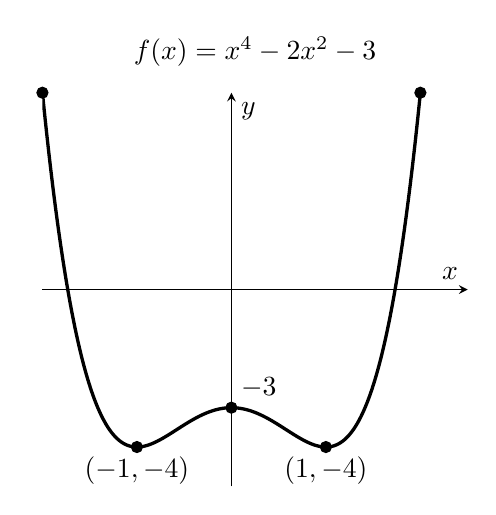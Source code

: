\pgfplotsset{soldot/.style={color=black,only marks,mark=*}}

\begin{tikzpicture}
  \begin{axis}[
  axis lines=middle, % left, right, box, center, none
  ticks=none,
  x=12mm,
  y=5mm,
  ymin=-5, xmax=2.5,
  title={$f(x)=x^4-2x^2-3$},
  xlabel=$x$,
  ylabel=$y$,
  ]
  \addplot[domain=-2:2, samples=300, very thick] {x^4-2*x^2-3};
  \addplot[soldot] coordinates{(-1,-4)(1,-4)(-2,5)(2,5)(0,-3)};
  \node[below] at (-1,-4) {$(-1, -4)$};
  \node[below] at (1,-4) {$(1, -4)$};
  \node[above] at (-2,5) {$(-2, 5)$};
  \node[above] at (2,5) {$(2, 5)$};
  \node[above right] at (0, -3) {$-3$};
\end{axis}
\end{tikzpicture}